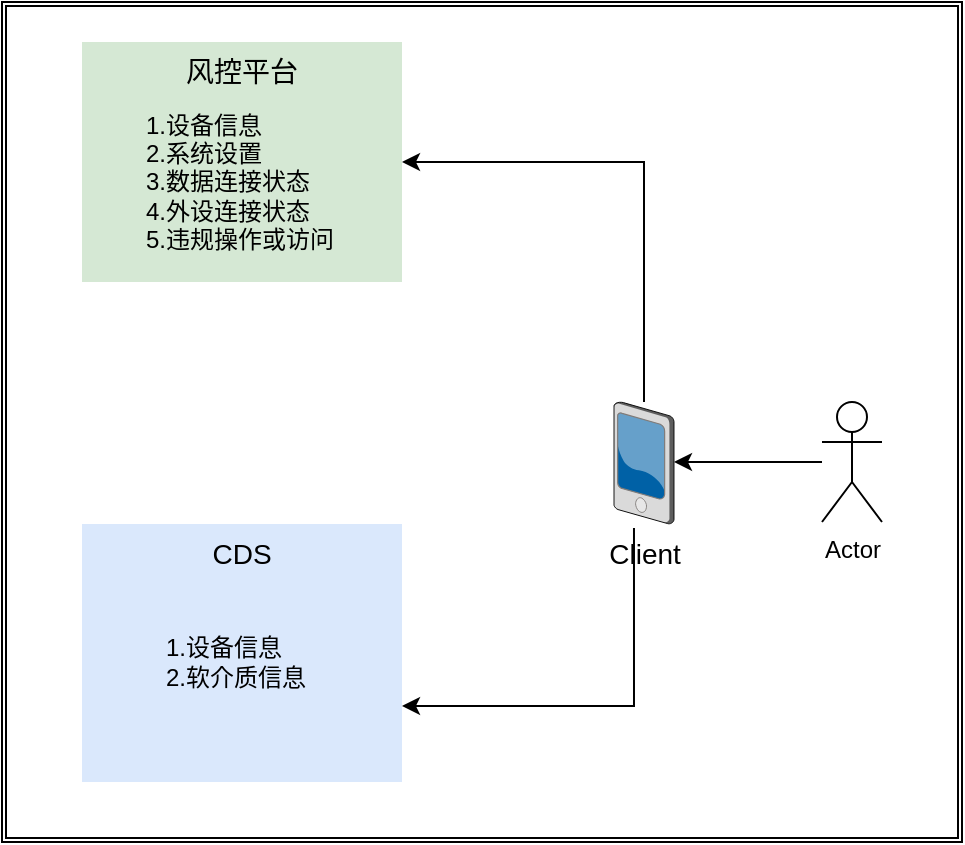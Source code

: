 <mxfile version="14.6.13" type="github">
  <diagram name="Page-1" id="e3a06f82-3646-2815-327d-82caf3d4e204">
    <mxGraphModel dx="1113" dy="641" grid="1" gridSize="10" guides="1" tooltips="1" connect="1" arrows="1" fold="1" page="1" pageScale="1.5" pageWidth="1169" pageHeight="826" background="none" math="0" shadow="0">
      <root>
        <mxCell id="0" style=";html=1;" />
        <mxCell id="1" style=";html=1;" parent="0" />
        <mxCell id="ryoy5CccYLSPgOO6ROD8-11" value="" style="shape=ext;double=1;rounded=0;whiteSpace=wrap;html=1;align=left;fillColor=none;" vertex="1" parent="1">
          <mxGeometry x="490" y="150" width="480" height="420" as="geometry" />
        </mxCell>
        <mxCell id="6a7d8f32e03d9370-60" value="风控平台" style="whiteSpace=wrap;html=1;fillColor=#d5e8d4;fontSize=14;strokeColor=none;verticalAlign=top;" parent="1" vertex="1">
          <mxGeometry x="530" y="170" width="160" height="120" as="geometry" />
        </mxCell>
        <mxCell id="6a7d8f32e03d9370-58" value="CDS" style="whiteSpace=wrap;html=1;fillColor=#dae8fc;fontSize=14;strokeColor=none;verticalAlign=top;" parent="1" vertex="1">
          <mxGeometry x="530" y="411" width="160" height="129" as="geometry" />
        </mxCell>
        <mxCell id="ryoy5CccYLSPgOO6ROD8-4" style="edgeStyle=orthogonalEdgeStyle;rounded=0;orthogonalLoop=1;jettySize=auto;html=1;exitX=0.333;exitY=1.033;exitDx=0;exitDy=0;exitPerimeter=0;" edge="1" parent="1" source="6a7d8f32e03d9370-6">
          <mxGeometry relative="1" as="geometry">
            <mxPoint x="690" y="502" as="targetPoint" />
            <Array as="points">
              <mxPoint x="806" y="502" />
            </Array>
          </mxGeometry>
        </mxCell>
        <mxCell id="ryoy5CccYLSPgOO6ROD8-5" style="edgeStyle=orthogonalEdgeStyle;rounded=0;orthogonalLoop=1;jettySize=auto;html=1;entryX=1;entryY=0.5;entryDx=0;entryDy=0;" edge="1" parent="1" source="6a7d8f32e03d9370-6" target="6a7d8f32e03d9370-60">
          <mxGeometry relative="1" as="geometry">
            <Array as="points">
              <mxPoint x="811" y="230" />
            </Array>
          </mxGeometry>
        </mxCell>
        <mxCell id="6a7d8f32e03d9370-6" value="Client" style="verticalLabelPosition=bottom;aspect=fixed;html=1;verticalAlign=top;strokeColor=none;shape=mxgraph.citrix.pda;fillColor=#66B2FF;gradientColor=#0066CC;fontSize=14;" parent="1" vertex="1">
          <mxGeometry x="796" y="350" width="30" height="61" as="geometry" />
        </mxCell>
        <mxCell id="ryoy5CccYLSPgOO6ROD8-2" style="edgeStyle=orthogonalEdgeStyle;rounded=0;orthogonalLoop=1;jettySize=auto;html=1;" edge="1" parent="1" source="ryoy5CccYLSPgOO6ROD8-1">
          <mxGeometry relative="1" as="geometry">
            <mxPoint x="826" y="380" as="targetPoint" />
          </mxGeometry>
        </mxCell>
        <mxCell id="ryoy5CccYLSPgOO6ROD8-1" value="Actor" style="shape=umlActor;verticalLabelPosition=bottom;verticalAlign=top;html=1;outlineConnect=0;" vertex="1" parent="1">
          <mxGeometry x="900" y="350" width="30" height="60" as="geometry" />
        </mxCell>
        <mxCell id="ryoy5CccYLSPgOO6ROD8-6" value="1.设备信息&lt;br&gt;2.系统设置&lt;br&gt;3.数据连接状态&lt;br&gt;4.外设连接状态&lt;br&gt;5.违规操作或访问" style="text;html=1;strokeColor=none;fillColor=none;align=left;verticalAlign=middle;whiteSpace=wrap;rounded=0;" vertex="1" parent="1">
          <mxGeometry x="560" y="230" width="100" height="20" as="geometry" />
        </mxCell>
        <mxCell id="ryoy5CccYLSPgOO6ROD8-7" value="1.设备信息&lt;br&gt;2.软介质信息" style="text;html=1;strokeColor=none;fillColor=none;align=left;verticalAlign=middle;whiteSpace=wrap;rounded=0;" vertex="1" parent="1">
          <mxGeometry x="570" y="470" width="80" height="20" as="geometry" />
        </mxCell>
      </root>
    </mxGraphModel>
  </diagram>
</mxfile>
